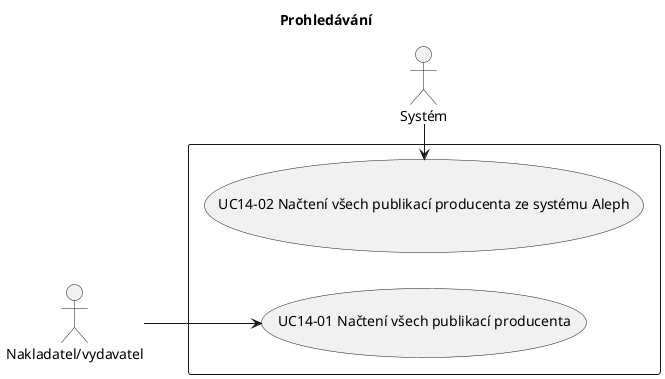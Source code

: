 @startuml
left to right direction
title Prohledávání
skinparam packageStyle rect

actor :Nakladatel/vydavatel: as nakl
actor :Systém: as sys

rectangle  {
	   :nakl: --> (UC14-01 Načtení všech publikací producenta)
	   :sys: -left->  (UC14-02 Načtení všech publikací producenta ze systému Aleph)
}

@enduml